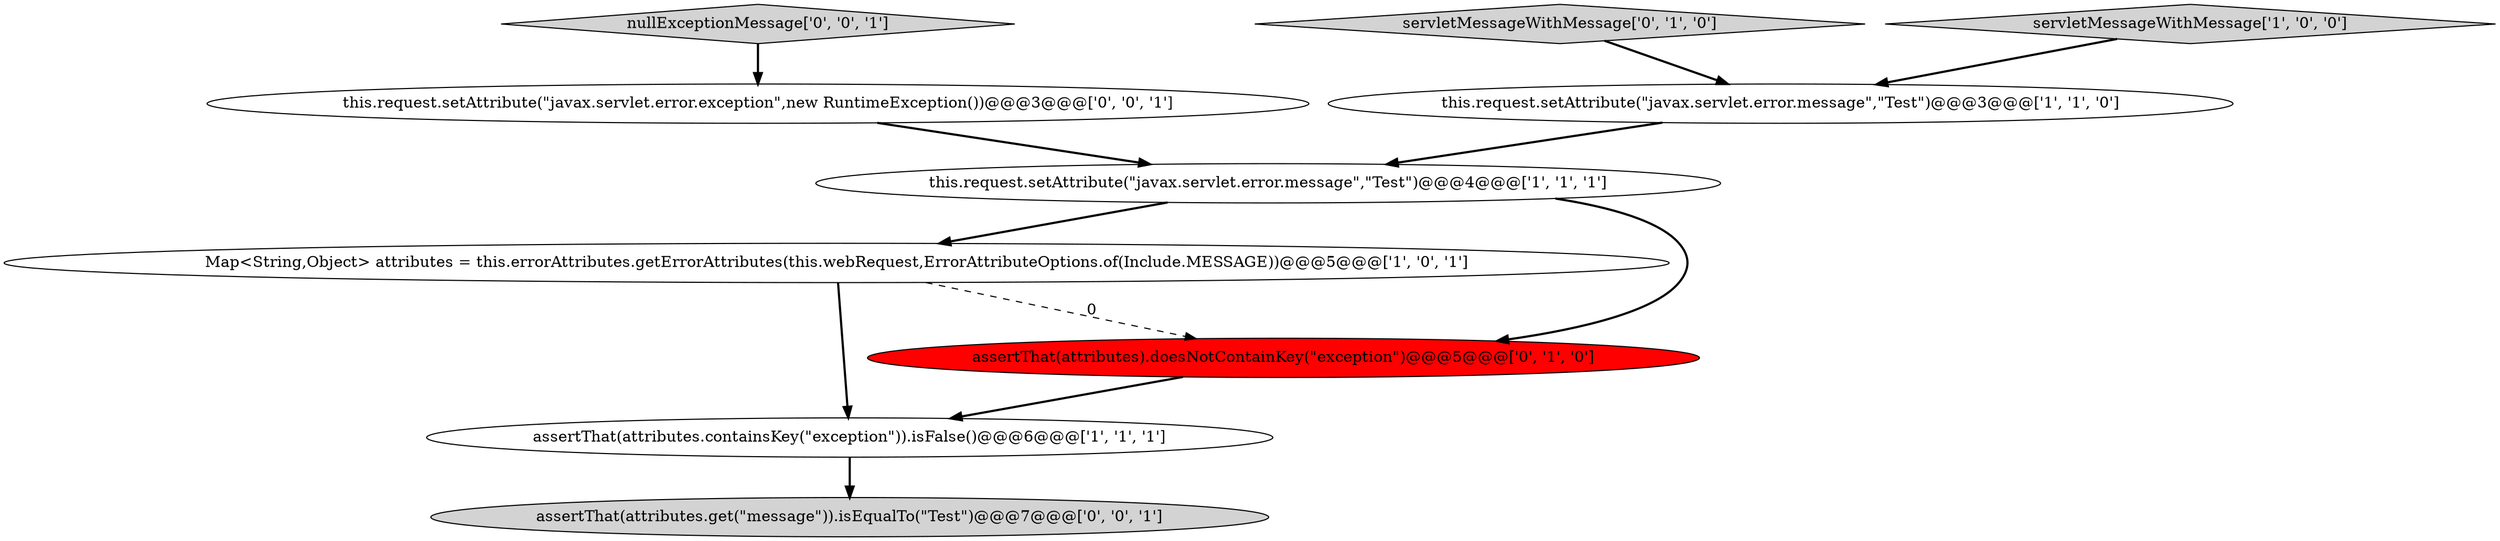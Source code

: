 digraph {
8 [style = filled, label = "assertThat(attributes.get(\"message\")).isEqualTo(\"Test\")@@@7@@@['0', '0', '1']", fillcolor = lightgray, shape = ellipse image = "AAA0AAABBB3BBB"];
1 [style = filled, label = "assertThat(attributes.containsKey(\"exception\")).isFalse()@@@6@@@['1', '1', '1']", fillcolor = white, shape = ellipse image = "AAA0AAABBB1BBB"];
7 [style = filled, label = "this.request.setAttribute(\"javax.servlet.error.exception\",new RuntimeException())@@@3@@@['0', '0', '1']", fillcolor = white, shape = ellipse image = "AAA0AAABBB3BBB"];
9 [style = filled, label = "nullExceptionMessage['0', '0', '1']", fillcolor = lightgray, shape = diamond image = "AAA0AAABBB3BBB"];
4 [style = filled, label = "Map<String,Object> attributes = this.errorAttributes.getErrorAttributes(this.webRequest,ErrorAttributeOptions.of(Include.MESSAGE))@@@5@@@['1', '0', '1']", fillcolor = white, shape = ellipse image = "AAA0AAABBB1BBB"];
3 [style = filled, label = "this.request.setAttribute(\"javax.servlet.error.message\",\"Test\")@@@3@@@['1', '1', '0']", fillcolor = white, shape = ellipse image = "AAA0AAABBB1BBB"];
5 [style = filled, label = "servletMessageWithMessage['0', '1', '0']", fillcolor = lightgray, shape = diamond image = "AAA0AAABBB2BBB"];
0 [style = filled, label = "servletMessageWithMessage['1', '0', '0']", fillcolor = lightgray, shape = diamond image = "AAA0AAABBB1BBB"];
2 [style = filled, label = "this.request.setAttribute(\"javax.servlet.error.message\",\"Test\")@@@4@@@['1', '1', '1']", fillcolor = white, shape = ellipse image = "AAA0AAABBB1BBB"];
6 [style = filled, label = "assertThat(attributes).doesNotContainKey(\"exception\")@@@5@@@['0', '1', '0']", fillcolor = red, shape = ellipse image = "AAA1AAABBB2BBB"];
0->3 [style = bold, label=""];
5->3 [style = bold, label=""];
6->1 [style = bold, label=""];
4->1 [style = bold, label=""];
1->8 [style = bold, label=""];
3->2 [style = bold, label=""];
9->7 [style = bold, label=""];
4->6 [style = dashed, label="0"];
2->4 [style = bold, label=""];
7->2 [style = bold, label=""];
2->6 [style = bold, label=""];
}
